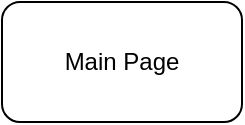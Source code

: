 <mxfile version="12.4.2" type="github" pages="1">
  <diagram id="Zm2mKGomABfydaSqqEx8" name="Page-1">
    <mxGraphModel dx="854" dy="436" grid="1" gridSize="10" guides="1" tooltips="1" connect="1" arrows="1" fold="1" page="1" pageScale="1" pageWidth="850" pageHeight="1100" math="0" shadow="0">
      <root>
        <mxCell id="0"/>
        <mxCell id="1" parent="0"/>
        <mxCell id="qn2icyFKdlIVdU8Ni0lh-1" value="Main Page" style="rounded=1;whiteSpace=wrap;html=1;" vertex="1" parent="1">
          <mxGeometry x="365" y="40" width="120" height="60" as="geometry"/>
        </mxCell>
      </root>
    </mxGraphModel>
  </diagram>
</mxfile>
